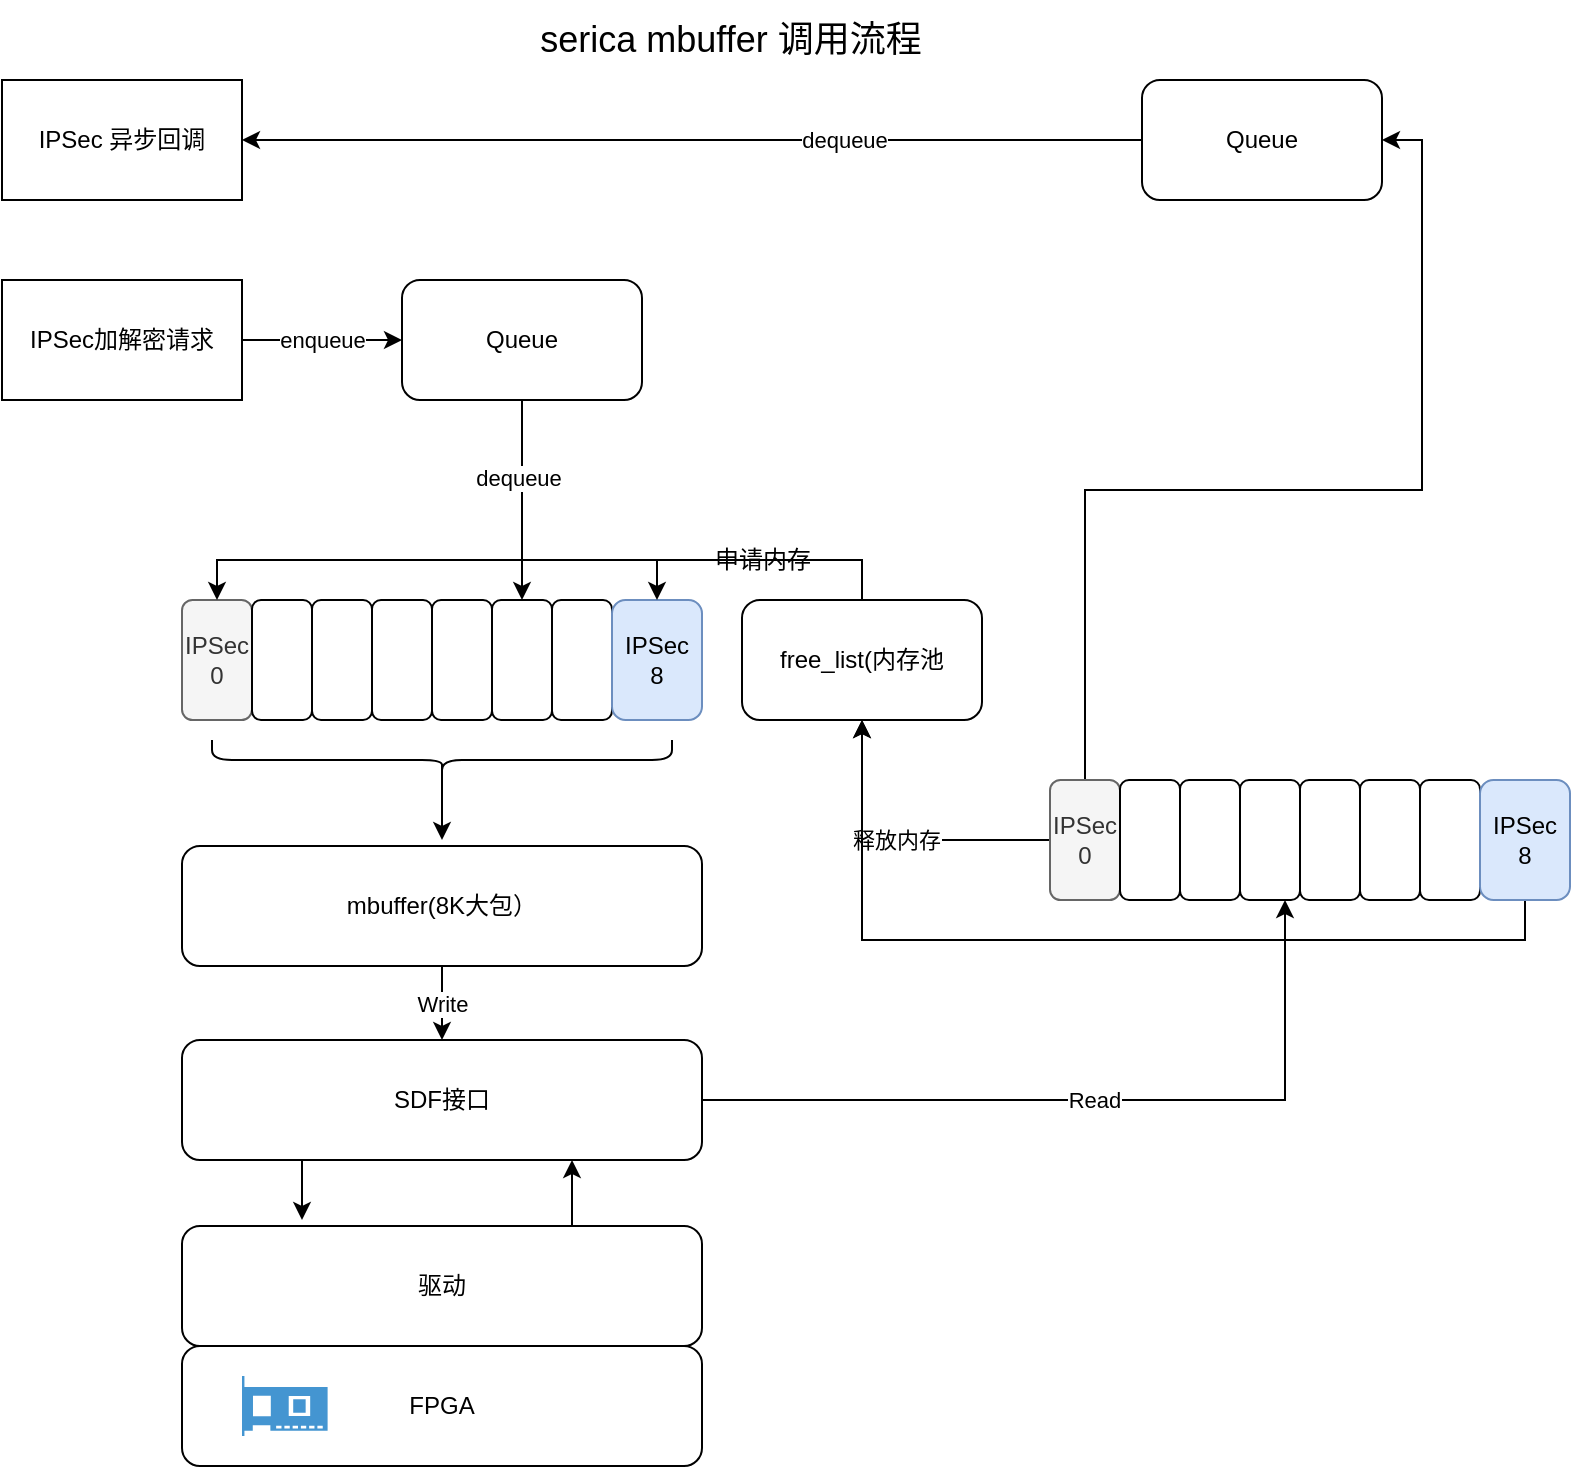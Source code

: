 <mxfile version="20.7.4" type="github">
  <diagram id="21MLl3RaBB4lt1oIq7Fz" name="Page-1">
    <mxGraphModel dx="1434" dy="764" grid="1" gridSize="10" guides="1" tooltips="1" connect="1" arrows="1" fold="1" page="1" pageScale="1" pageWidth="827" pageHeight="1169" math="0" shadow="0">
      <root>
        <mxCell id="0" />
        <mxCell id="1" parent="0" />
        <mxCell id="Te84eKTsz3HsDWYFUXDH-3" value="enqueue" style="edgeStyle=orthogonalEdgeStyle;rounded=0;orthogonalLoop=1;jettySize=auto;html=1;entryX=0;entryY=0.5;entryDx=0;entryDy=0;" edge="1" parent="1" source="Te84eKTsz3HsDWYFUXDH-1" target="Te84eKTsz3HsDWYFUXDH-2">
          <mxGeometry relative="1" as="geometry" />
        </mxCell>
        <mxCell id="Te84eKTsz3HsDWYFUXDH-1" value="IPSec加解密请求" style="rounded=0;whiteSpace=wrap;html=1;" vertex="1" parent="1">
          <mxGeometry x="50" y="170" width="120" height="60" as="geometry" />
        </mxCell>
        <mxCell id="Te84eKTsz3HsDWYFUXDH-14" value="" style="edgeStyle=orthogonalEdgeStyle;rounded=0;orthogonalLoop=1;jettySize=auto;html=1;" edge="1" parent="1" source="Te84eKTsz3HsDWYFUXDH-2" target="Te84eKTsz3HsDWYFUXDH-11">
          <mxGeometry relative="1" as="geometry" />
        </mxCell>
        <mxCell id="Te84eKTsz3HsDWYFUXDH-45" value="dequeue" style="edgeLabel;html=1;align=center;verticalAlign=middle;resizable=0;points=[];" vertex="1" connectable="0" parent="Te84eKTsz3HsDWYFUXDH-14">
          <mxGeometry x="-0.22" y="-2" relative="1" as="geometry">
            <mxPoint as="offset" />
          </mxGeometry>
        </mxCell>
        <mxCell id="Te84eKTsz3HsDWYFUXDH-2" value="Queue" style="rounded=1;whiteSpace=wrap;html=1;" vertex="1" parent="1">
          <mxGeometry x="250" y="170" width="120" height="60" as="geometry" />
        </mxCell>
        <mxCell id="Te84eKTsz3HsDWYFUXDH-4" value="IPSec&lt;br&gt;0" style="rounded=1;whiteSpace=wrap;html=1;fillColor=#f5f5f5;fontColor=#333333;strokeColor=#666666;" vertex="1" parent="1">
          <mxGeometry x="140" y="330" width="35" height="60" as="geometry" />
        </mxCell>
        <mxCell id="Te84eKTsz3HsDWYFUXDH-5" value="" style="rounded=1;whiteSpace=wrap;html=1;" vertex="1" parent="1">
          <mxGeometry x="175" y="330" width="30" height="60" as="geometry" />
        </mxCell>
        <mxCell id="Te84eKTsz3HsDWYFUXDH-8" value="" style="rounded=1;whiteSpace=wrap;html=1;" vertex="1" parent="1">
          <mxGeometry x="205" y="330" width="30" height="60" as="geometry" />
        </mxCell>
        <mxCell id="Te84eKTsz3HsDWYFUXDH-9" value="" style="rounded=1;whiteSpace=wrap;html=1;" vertex="1" parent="1">
          <mxGeometry x="235" y="330" width="30" height="60" as="geometry" />
        </mxCell>
        <mxCell id="Te84eKTsz3HsDWYFUXDH-10" value="" style="rounded=1;whiteSpace=wrap;html=1;" vertex="1" parent="1">
          <mxGeometry x="265" y="330" width="30" height="60" as="geometry" />
        </mxCell>
        <mxCell id="Te84eKTsz3HsDWYFUXDH-11" value="" style="rounded=1;whiteSpace=wrap;html=1;" vertex="1" parent="1">
          <mxGeometry x="295" y="330" width="30" height="60" as="geometry" />
        </mxCell>
        <mxCell id="Te84eKTsz3HsDWYFUXDH-12" value="" style="rounded=1;whiteSpace=wrap;html=1;" vertex="1" parent="1">
          <mxGeometry x="325" y="330" width="30" height="60" as="geometry" />
        </mxCell>
        <mxCell id="Te84eKTsz3HsDWYFUXDH-13" value="IPSec &lt;br&gt;8" style="rounded=1;whiteSpace=wrap;html=1;fillColor=#dae8fc;strokeColor=#6c8ebf;" vertex="1" parent="1">
          <mxGeometry x="355" y="330" width="45" height="60" as="geometry" />
        </mxCell>
        <mxCell id="Te84eKTsz3HsDWYFUXDH-38" style="edgeStyle=orthogonalEdgeStyle;rounded=0;orthogonalLoop=1;jettySize=auto;html=1;exitX=0.5;exitY=0;exitDx=0;exitDy=0;entryX=0.5;entryY=0;entryDx=0;entryDy=0;" edge="1" parent="1" source="Te84eKTsz3HsDWYFUXDH-15" target="Te84eKTsz3HsDWYFUXDH-13">
          <mxGeometry relative="1" as="geometry" />
        </mxCell>
        <mxCell id="Te84eKTsz3HsDWYFUXDH-39" style="edgeStyle=orthogonalEdgeStyle;rounded=0;orthogonalLoop=1;jettySize=auto;html=1;exitX=0.5;exitY=0;exitDx=0;exitDy=0;entryX=0.5;entryY=0;entryDx=0;entryDy=0;" edge="1" parent="1" source="Te84eKTsz3HsDWYFUXDH-15" target="Te84eKTsz3HsDWYFUXDH-4">
          <mxGeometry relative="1" as="geometry" />
        </mxCell>
        <mxCell id="Te84eKTsz3HsDWYFUXDH-15" value="free_list(内存池" style="rounded=1;whiteSpace=wrap;html=1;" vertex="1" parent="1">
          <mxGeometry x="420" y="330" width="120" height="60" as="geometry" />
        </mxCell>
        <mxCell id="Te84eKTsz3HsDWYFUXDH-21" value="Write" style="edgeStyle=orthogonalEdgeStyle;rounded=0;orthogonalLoop=1;jettySize=auto;html=1;entryX=0.5;entryY=0;entryDx=0;entryDy=0;" edge="1" parent="1" source="Te84eKTsz3HsDWYFUXDH-19" target="Te84eKTsz3HsDWYFUXDH-20">
          <mxGeometry relative="1" as="geometry" />
        </mxCell>
        <mxCell id="Te84eKTsz3HsDWYFUXDH-19" value="mbuffer(8K大包）" style="rounded=1;whiteSpace=wrap;html=1;" vertex="1" parent="1">
          <mxGeometry x="140" y="453" width="260" height="60" as="geometry" />
        </mxCell>
        <mxCell id="Te84eKTsz3HsDWYFUXDH-33" value="Read" style="edgeStyle=orthogonalEdgeStyle;rounded=0;orthogonalLoop=1;jettySize=auto;html=1;entryX=0.75;entryY=1;entryDx=0;entryDy=0;" edge="1" parent="1" source="Te84eKTsz3HsDWYFUXDH-20" target="Te84eKTsz3HsDWYFUXDH-28">
          <mxGeometry relative="1" as="geometry" />
        </mxCell>
        <mxCell id="Te84eKTsz3HsDWYFUXDH-48" style="edgeStyle=orthogonalEdgeStyle;rounded=0;orthogonalLoop=1;jettySize=auto;html=1;exitX=0.25;exitY=1;exitDx=0;exitDy=0;" edge="1" parent="1" source="Te84eKTsz3HsDWYFUXDH-20">
          <mxGeometry relative="1" as="geometry">
            <mxPoint x="200" y="640" as="targetPoint" />
          </mxGeometry>
        </mxCell>
        <mxCell id="Te84eKTsz3HsDWYFUXDH-20" value="SDF接口" style="rounded=1;whiteSpace=wrap;html=1;" vertex="1" parent="1">
          <mxGeometry x="140" y="550" width="260" height="60" as="geometry" />
        </mxCell>
        <mxCell id="Te84eKTsz3HsDWYFUXDH-49" style="edgeStyle=orthogonalEdgeStyle;rounded=0;orthogonalLoop=1;jettySize=auto;html=1;exitX=0.75;exitY=0;exitDx=0;exitDy=0;entryX=0.75;entryY=1;entryDx=0;entryDy=0;" edge="1" parent="1" source="Te84eKTsz3HsDWYFUXDH-22" target="Te84eKTsz3HsDWYFUXDH-20">
          <mxGeometry relative="1" as="geometry" />
        </mxCell>
        <mxCell id="Te84eKTsz3HsDWYFUXDH-22" value="驱动" style="rounded=1;whiteSpace=wrap;html=1;" vertex="1" parent="1">
          <mxGeometry x="140" y="643" width="260" height="60" as="geometry" />
        </mxCell>
        <mxCell id="Te84eKTsz3HsDWYFUXDH-23" value="FPGA" style="rounded=1;whiteSpace=wrap;html=1;" vertex="1" parent="1">
          <mxGeometry x="140" y="703" width="260" height="60" as="geometry" />
        </mxCell>
        <mxCell id="Te84eKTsz3HsDWYFUXDH-37" style="edgeStyle=orthogonalEdgeStyle;rounded=0;orthogonalLoop=1;jettySize=auto;html=1;entryX=1;entryY=0.5;entryDx=0;entryDy=0;" edge="1" parent="1" source="Te84eKTsz3HsDWYFUXDH-24" target="Te84eKTsz3HsDWYFUXDH-36">
          <mxGeometry relative="1" as="geometry" />
        </mxCell>
        <mxCell id="Te84eKTsz3HsDWYFUXDH-46" value="dequeue" style="edgeLabel;html=1;align=center;verticalAlign=middle;resizable=0;points=[];" vertex="1" connectable="0" parent="Te84eKTsz3HsDWYFUXDH-37">
          <mxGeometry x="-0.338" relative="1" as="geometry">
            <mxPoint as="offset" />
          </mxGeometry>
        </mxCell>
        <mxCell id="Te84eKTsz3HsDWYFUXDH-24" value="Queue" style="rounded=1;whiteSpace=wrap;html=1;" vertex="1" parent="1">
          <mxGeometry x="620" y="70" width="120" height="60" as="geometry" />
        </mxCell>
        <mxCell id="Te84eKTsz3HsDWYFUXDH-35" style="edgeStyle=orthogonalEdgeStyle;rounded=0;orthogonalLoop=1;jettySize=auto;html=1;exitX=0.5;exitY=0;exitDx=0;exitDy=0;entryX=1;entryY=0.5;entryDx=0;entryDy=0;" edge="1" parent="1" source="Te84eKTsz3HsDWYFUXDH-25" target="Te84eKTsz3HsDWYFUXDH-24">
          <mxGeometry relative="1" as="geometry" />
        </mxCell>
        <mxCell id="Te84eKTsz3HsDWYFUXDH-42" value="释放内存" style="edgeStyle=orthogonalEdgeStyle;rounded=0;orthogonalLoop=1;jettySize=auto;html=1;exitX=0;exitY=0.5;exitDx=0;exitDy=0;entryX=0.5;entryY=1;entryDx=0;entryDy=0;" edge="1" parent="1" source="Te84eKTsz3HsDWYFUXDH-25" target="Te84eKTsz3HsDWYFUXDH-15">
          <mxGeometry relative="1" as="geometry" />
        </mxCell>
        <mxCell id="Te84eKTsz3HsDWYFUXDH-25" value="IPSec 0" style="rounded=1;whiteSpace=wrap;html=1;fillColor=#f5f5f5;strokeColor=#666666;fontColor=#333333;" vertex="1" parent="1">
          <mxGeometry x="574" y="420" width="35" height="60" as="geometry" />
        </mxCell>
        <mxCell id="Te84eKTsz3HsDWYFUXDH-26" value="" style="rounded=1;whiteSpace=wrap;html=1;" vertex="1" parent="1">
          <mxGeometry x="609" y="420" width="30" height="60" as="geometry" />
        </mxCell>
        <mxCell id="Te84eKTsz3HsDWYFUXDH-27" value="" style="rounded=1;whiteSpace=wrap;html=1;" vertex="1" parent="1">
          <mxGeometry x="639" y="420" width="30" height="60" as="geometry" />
        </mxCell>
        <mxCell id="Te84eKTsz3HsDWYFUXDH-28" value="" style="rounded=1;whiteSpace=wrap;html=1;" vertex="1" parent="1">
          <mxGeometry x="669" y="420" width="30" height="60" as="geometry" />
        </mxCell>
        <mxCell id="Te84eKTsz3HsDWYFUXDH-29" value="" style="rounded=1;whiteSpace=wrap;html=1;" vertex="1" parent="1">
          <mxGeometry x="699" y="420" width="30" height="60" as="geometry" />
        </mxCell>
        <mxCell id="Te84eKTsz3HsDWYFUXDH-30" value="" style="rounded=1;whiteSpace=wrap;html=1;" vertex="1" parent="1">
          <mxGeometry x="729" y="420" width="30" height="60" as="geometry" />
        </mxCell>
        <mxCell id="Te84eKTsz3HsDWYFUXDH-31" value="" style="rounded=1;whiteSpace=wrap;html=1;" vertex="1" parent="1">
          <mxGeometry x="759" y="420" width="30" height="60" as="geometry" />
        </mxCell>
        <mxCell id="Te84eKTsz3HsDWYFUXDH-44" style="edgeStyle=orthogonalEdgeStyle;rounded=0;orthogonalLoop=1;jettySize=auto;html=1;exitX=0.5;exitY=1;exitDx=0;exitDy=0;entryX=0.5;entryY=1;entryDx=0;entryDy=0;" edge="1" parent="1" source="Te84eKTsz3HsDWYFUXDH-32" target="Te84eKTsz3HsDWYFUXDH-15">
          <mxGeometry relative="1" as="geometry" />
        </mxCell>
        <mxCell id="Te84eKTsz3HsDWYFUXDH-32" value="IPSec &lt;br&gt;8" style="rounded=1;whiteSpace=wrap;html=1;fillColor=#dae8fc;strokeColor=#6c8ebf;" vertex="1" parent="1">
          <mxGeometry x="789" y="420" width="45" height="60" as="geometry" />
        </mxCell>
        <mxCell id="Te84eKTsz3HsDWYFUXDH-36" value="IPSec 异步回调" style="rounded=0;whiteSpace=wrap;html=1;" vertex="1" parent="1">
          <mxGeometry x="50" y="70" width="120" height="60" as="geometry" />
        </mxCell>
        <mxCell id="Te84eKTsz3HsDWYFUXDH-40" value="申请内存" style="text;html=1;align=center;verticalAlign=middle;resizable=0;points=[];autosize=1;strokeColor=none;fillColor=none;" vertex="1" parent="1">
          <mxGeometry x="395" y="295" width="70" height="30" as="geometry" />
        </mxCell>
        <mxCell id="Te84eKTsz3HsDWYFUXDH-50" value="" style="pointerEvents=1;shadow=0;dashed=0;html=1;strokeColor=none;fillColor=#4495D1;labelPosition=center;verticalLabelPosition=bottom;verticalAlign=top;align=center;outlineConnect=0;shape=mxgraph.veeam.2d.network_card;" vertex="1" parent="1">
          <mxGeometry x="170" y="718" width="42.8" height="30" as="geometry" />
        </mxCell>
        <mxCell id="Te84eKTsz3HsDWYFUXDH-52" style="edgeStyle=orthogonalEdgeStyle;rounded=0;orthogonalLoop=1;jettySize=auto;html=1;exitX=0.1;exitY=0.5;exitDx=0;exitDy=0;exitPerimeter=0;" edge="1" parent="1" source="Te84eKTsz3HsDWYFUXDH-51">
          <mxGeometry relative="1" as="geometry">
            <mxPoint x="270" y="450" as="targetPoint" />
          </mxGeometry>
        </mxCell>
        <mxCell id="Te84eKTsz3HsDWYFUXDH-51" value="" style="shape=curlyBracket;whiteSpace=wrap;html=1;rounded=1;flipH=1;labelPosition=right;verticalLabelPosition=middle;align=left;verticalAlign=middle;rotation=90;size=0.5;" vertex="1" parent="1">
          <mxGeometry x="260" y="295" width="20" height="230" as="geometry" />
        </mxCell>
        <mxCell id="Te84eKTsz3HsDWYFUXDH-53" value="serica mbuffer 调用流程" style="text;html=1;align=center;verticalAlign=middle;resizable=0;points=[];autosize=1;strokeColor=none;fillColor=none;fontSize=18;" vertex="1" parent="1">
          <mxGeometry x="309" y="30" width="210" height="40" as="geometry" />
        </mxCell>
      </root>
    </mxGraphModel>
  </diagram>
</mxfile>

